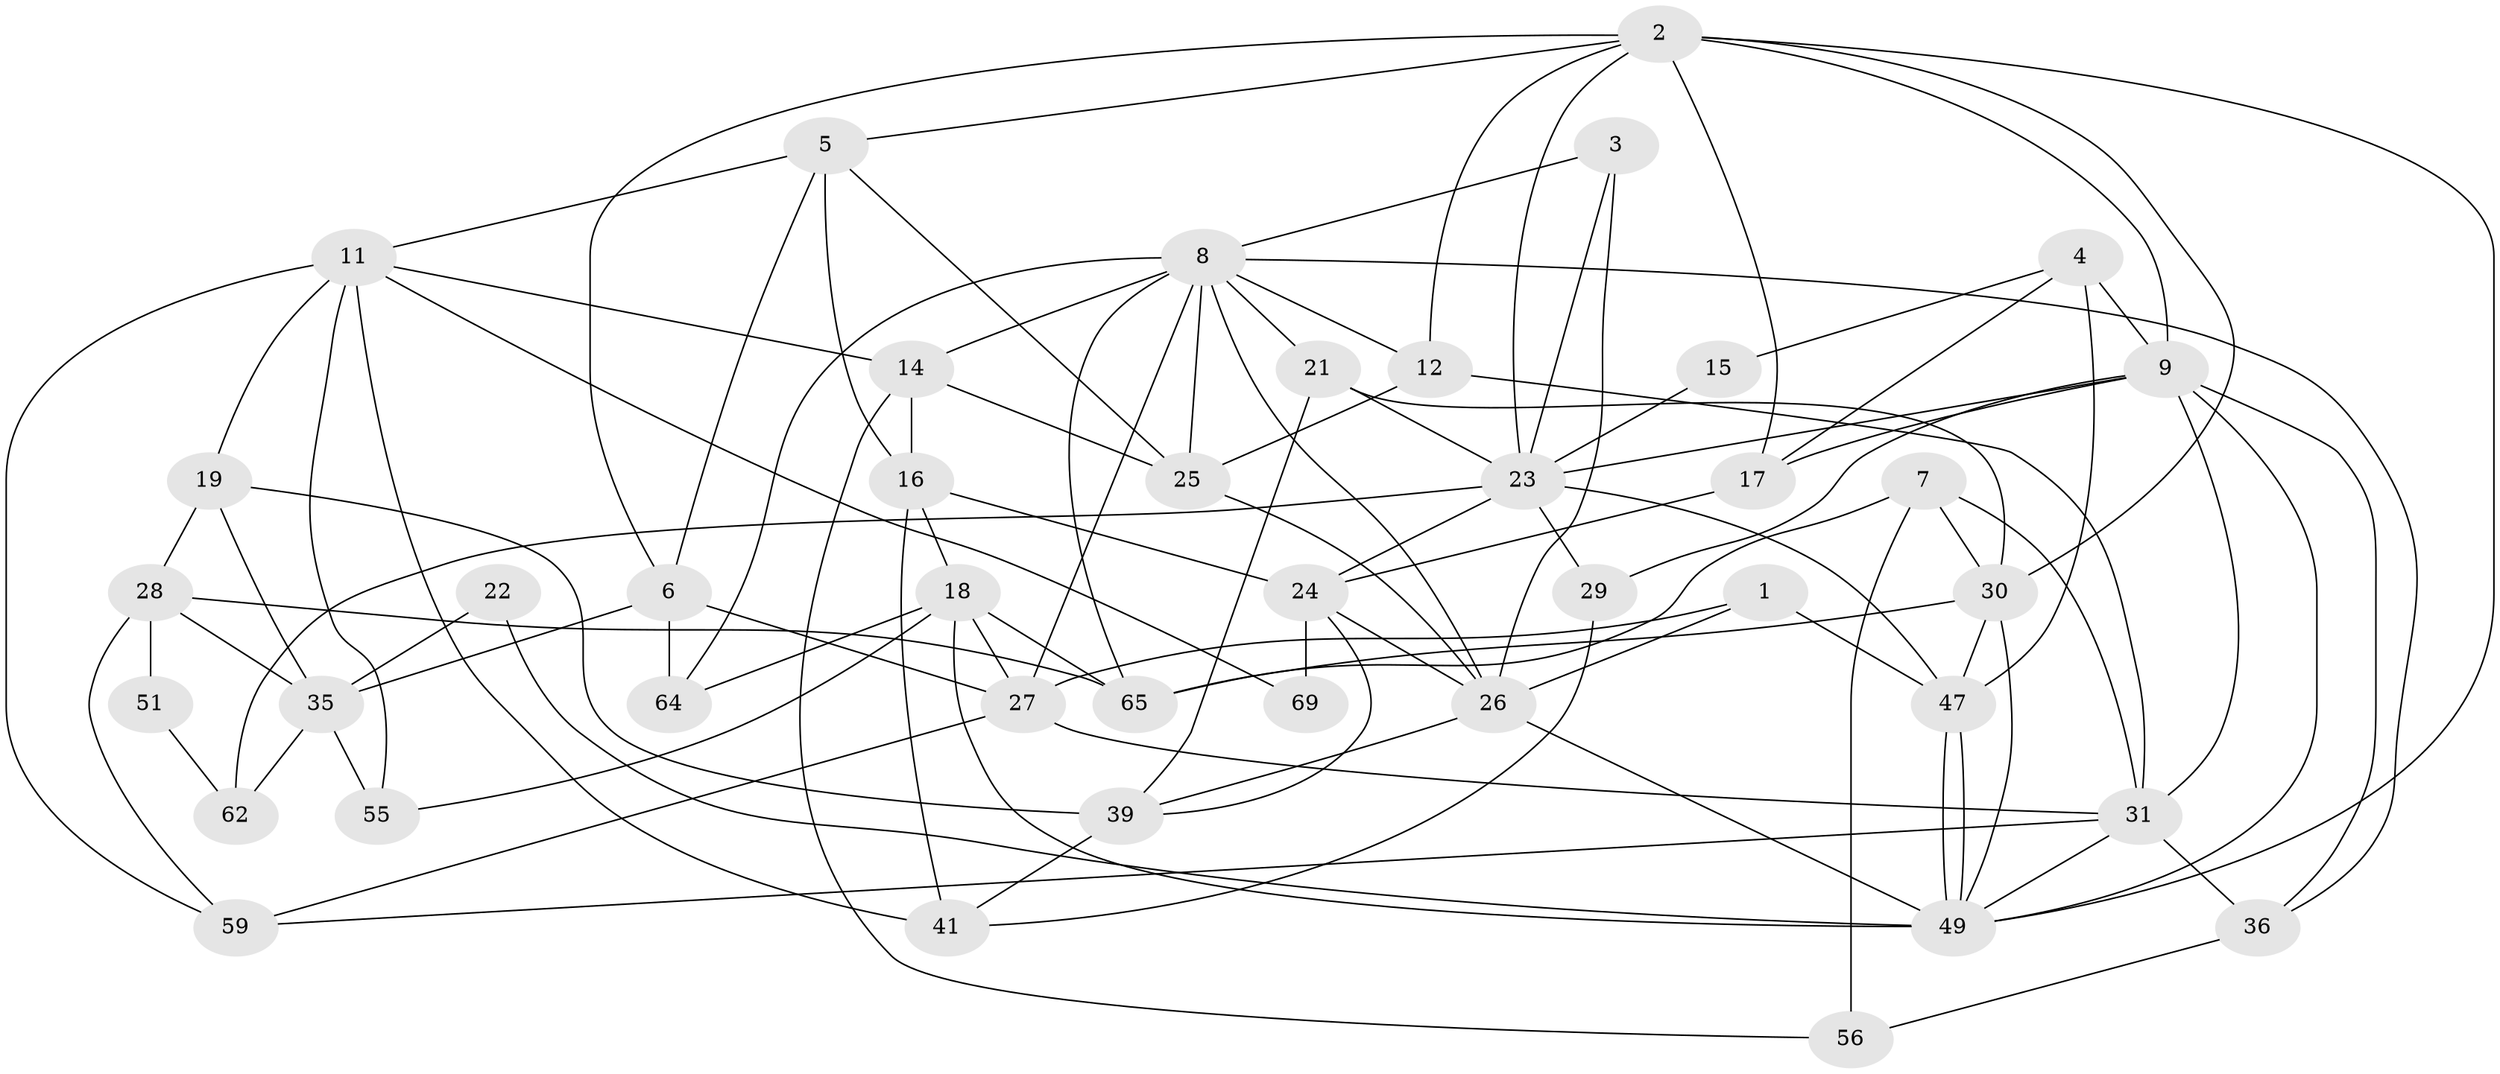 // original degree distribution, {4: 0.391304347826087, 6: 0.08695652173913043, 3: 0.2753623188405797, 2: 0.08695652173913043, 5: 0.11594202898550725, 8: 0.028985507246376812, 7: 0.014492753623188406}
// Generated by graph-tools (version 1.1) at 2025/41/03/06/25 10:41:53]
// undirected, 42 vertices, 103 edges
graph export_dot {
graph [start="1"]
  node [color=gray90,style=filled];
  1 [super="+54"];
  2 [super="+57"];
  3;
  4 [super="+13"];
  5 [super="+37"];
  6 [super="+10"];
  7 [super="+20"];
  8 [super="+45"];
  9 [super="+38"];
  11 [super="+52"];
  12;
  14 [super="+67"];
  15;
  16 [super="+40"];
  17 [super="+43"];
  18 [super="+58"];
  19 [super="+61"];
  21 [super="+32"];
  22;
  23 [super="+33"];
  24 [super="+50"];
  25 [super="+42"];
  26 [super="+66"];
  27 [super="+46"];
  28 [super="+48"];
  29;
  30 [super="+34"];
  31 [super="+63"];
  35 [super="+44"];
  36 [super="+60"];
  39 [super="+68"];
  41;
  47;
  49 [super="+53"];
  51;
  55;
  56;
  59;
  62;
  64;
  65;
  69;
  1 -- 47;
  1 -- 27 [weight=2];
  1 -- 26;
  2 -- 9;
  2 -- 5;
  2 -- 6;
  2 -- 12;
  2 -- 49;
  2 -- 30;
  2 -- 23;
  2 -- 17;
  3 -- 8;
  3 -- 26 [weight=2];
  3 -- 23;
  4 -- 9;
  4 -- 47 [weight=2];
  4 -- 17;
  4 -- 15;
  5 -- 16;
  5 -- 25;
  5 -- 11;
  5 -- 6;
  6 -- 64;
  6 -- 27;
  6 -- 35;
  7 -- 65;
  7 -- 56;
  7 -- 31;
  7 -- 30;
  8 -- 65;
  8 -- 64;
  8 -- 21;
  8 -- 25;
  8 -- 27;
  8 -- 12;
  8 -- 14;
  8 -- 26;
  8 -- 36;
  9 -- 29;
  9 -- 36;
  9 -- 17;
  9 -- 23;
  9 -- 49;
  9 -- 31;
  11 -- 55;
  11 -- 69;
  11 -- 41;
  11 -- 59;
  11 -- 19;
  11 -- 14;
  12 -- 31;
  12 -- 25;
  14 -- 25;
  14 -- 56;
  14 -- 16;
  15 -- 23;
  16 -- 18;
  16 -- 24;
  16 -- 41;
  17 -- 24;
  18 -- 65;
  18 -- 27;
  18 -- 49;
  18 -- 64;
  18 -- 55;
  19 -- 39 [weight=2];
  19 -- 35;
  19 -- 28 [weight=2];
  21 -- 23 [weight=2];
  21 -- 39;
  21 -- 30;
  22 -- 49;
  22 -- 35;
  23 -- 29;
  23 -- 62;
  23 -- 24;
  23 -- 47;
  24 -- 69;
  24 -- 26;
  24 -- 39;
  25 -- 26;
  26 -- 49;
  26 -- 39;
  27 -- 59;
  27 -- 31;
  28 -- 65;
  28 -- 35;
  28 -- 51;
  28 -- 59;
  29 -- 41;
  30 -- 49;
  30 -- 65;
  30 -- 47;
  31 -- 59;
  31 -- 49;
  31 -- 36;
  35 -- 55;
  35 -- 62;
  36 -- 56;
  39 -- 41;
  47 -- 49;
  47 -- 49;
  51 -- 62;
}
